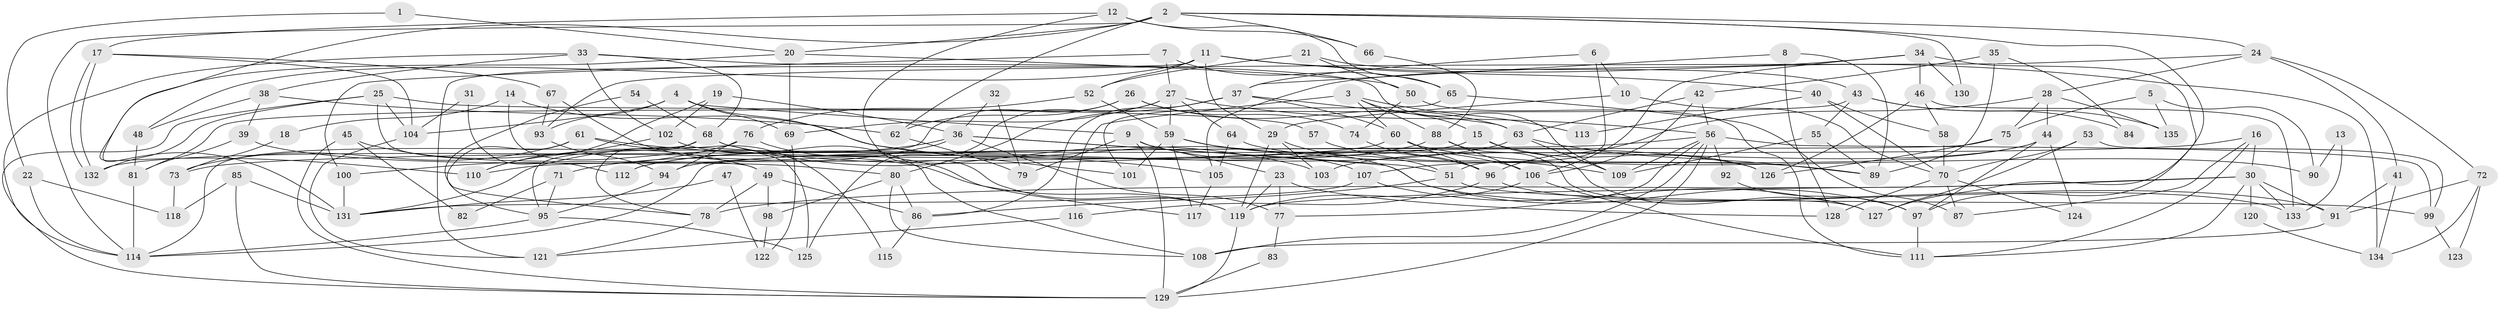 // Generated by graph-tools (version 1.1) at 2025/02/03/09/25 03:02:01]
// undirected, 135 vertices, 270 edges
graph export_dot {
graph [start="1"]
  node [color=gray90,style=filled];
  1;
  2;
  3;
  4;
  5;
  6;
  7;
  8;
  9;
  10;
  11;
  12;
  13;
  14;
  15;
  16;
  17;
  18;
  19;
  20;
  21;
  22;
  23;
  24;
  25;
  26;
  27;
  28;
  29;
  30;
  31;
  32;
  33;
  34;
  35;
  36;
  37;
  38;
  39;
  40;
  41;
  42;
  43;
  44;
  45;
  46;
  47;
  48;
  49;
  50;
  51;
  52;
  53;
  54;
  55;
  56;
  57;
  58;
  59;
  60;
  61;
  62;
  63;
  64;
  65;
  66;
  67;
  68;
  69;
  70;
  71;
  72;
  73;
  74;
  75;
  76;
  77;
  78;
  79;
  80;
  81;
  82;
  83;
  84;
  85;
  86;
  87;
  88;
  89;
  90;
  91;
  92;
  93;
  94;
  95;
  96;
  97;
  98;
  99;
  100;
  101;
  102;
  103;
  104;
  105;
  106;
  107;
  108;
  109;
  110;
  111;
  112;
  113;
  114;
  115;
  116;
  117;
  118;
  119;
  120;
  121;
  122;
  123;
  124;
  125;
  126;
  127;
  128;
  129;
  130;
  131;
  132;
  133;
  134;
  135;
  1 -- 20;
  1 -- 22;
  2 -- 24;
  2 -- 110;
  2 -- 20;
  2 -- 62;
  2 -- 66;
  2 -- 114;
  2 -- 127;
  2 -- 130;
  3 -- 88;
  3 -- 60;
  3 -- 15;
  3 -- 113;
  3 -- 116;
  4 -- 93;
  4 -- 101;
  4 -- 9;
  4 -- 69;
  4 -- 104;
  5 -- 75;
  5 -- 135;
  5 -- 90;
  6 -- 37;
  6 -- 10;
  6 -- 51;
  7 -- 65;
  7 -- 27;
  7 -- 100;
  8 -- 89;
  8 -- 37;
  8 -- 128;
  9 -- 96;
  9 -- 23;
  9 -- 79;
  9 -- 129;
  10 -- 29;
  10 -- 70;
  11 -- 40;
  11 -- 121;
  11 -- 29;
  11 -- 48;
  11 -- 52;
  11 -- 134;
  12 -- 17;
  12 -- 66;
  12 -- 65;
  12 -- 119;
  13 -- 133;
  13 -- 90;
  14 -- 125;
  14 -- 107;
  14 -- 18;
  15 -- 132;
  15 -- 126;
  15 -- 127;
  16 -- 30;
  16 -- 111;
  16 -- 73;
  16 -- 87;
  17 -- 104;
  17 -- 132;
  17 -- 132;
  17 -- 67;
  18 -- 73;
  19 -- 102;
  19 -- 36;
  19 -- 110;
  20 -- 69;
  20 -- 50;
  20 -- 131;
  21 -- 52;
  21 -- 50;
  21 -- 43;
  22 -- 114;
  22 -- 118;
  23 -- 119;
  23 -- 77;
  23 -- 128;
  24 -- 28;
  24 -- 93;
  24 -- 41;
  24 -- 72;
  25 -- 129;
  25 -- 104;
  25 -- 49;
  25 -- 57;
  25 -- 132;
  26 -- 62;
  26 -- 95;
  26 -- 63;
  26 -- 74;
  27 -- 56;
  27 -- 64;
  27 -- 59;
  27 -- 69;
  27 -- 125;
  28 -- 75;
  28 -- 44;
  28 -- 96;
  28 -- 135;
  29 -- 51;
  29 -- 103;
  29 -- 119;
  30 -- 119;
  30 -- 91;
  30 -- 78;
  30 -- 111;
  30 -- 120;
  30 -- 133;
  31 -- 112;
  31 -- 104;
  32 -- 36;
  32 -- 79;
  33 -- 109;
  33 -- 114;
  33 -- 38;
  33 -- 68;
  33 -- 102;
  34 -- 106;
  34 -- 46;
  34 -- 97;
  34 -- 105;
  34 -- 130;
  35 -- 89;
  35 -- 42;
  35 -- 84;
  36 -- 77;
  36 -- 51;
  36 -- 71;
  36 -- 91;
  36 -- 131;
  37 -- 86;
  37 -- 63;
  37 -- 60;
  37 -- 80;
  38 -- 39;
  38 -- 48;
  38 -- 62;
  39 -- 81;
  39 -- 80;
  40 -- 58;
  40 -- 70;
  40 -- 113;
  41 -- 134;
  41 -- 91;
  42 -- 106;
  42 -- 56;
  42 -- 63;
  43 -- 81;
  43 -- 55;
  43 -- 84;
  43 -- 135;
  44 -- 97;
  44 -- 107;
  44 -- 103;
  44 -- 124;
  45 -- 129;
  45 -- 49;
  45 -- 82;
  46 -- 133;
  46 -- 126;
  46 -- 58;
  47 -- 122;
  47 -- 131;
  48 -- 81;
  49 -- 78;
  49 -- 86;
  49 -- 98;
  50 -- 111;
  50 -- 74;
  51 -- 86;
  51 -- 99;
  52 -- 59;
  52 -- 76;
  53 -- 99;
  53 -- 127;
  53 -- 70;
  54 -- 68;
  54 -- 78;
  55 -- 109;
  55 -- 89;
  56 -- 108;
  56 -- 129;
  56 -- 77;
  56 -- 92;
  56 -- 94;
  56 -- 99;
  56 -- 109;
  57 -- 109;
  58 -- 70;
  59 -- 97;
  59 -- 101;
  59 -- 106;
  59 -- 117;
  60 -- 96;
  60 -- 90;
  60 -- 110;
  61 -- 95;
  61 -- 105;
  61 -- 73;
  61 -- 115;
  62 -- 79;
  63 -- 89;
  63 -- 109;
  63 -- 112;
  64 -- 105;
  64 -- 89;
  65 -- 87;
  65 -- 101;
  66 -- 88;
  67 -- 119;
  67 -- 93;
  68 -- 103;
  68 -- 78;
  68 -- 114;
  68 -- 126;
  69 -- 122;
  70 -- 128;
  70 -- 87;
  70 -- 124;
  71 -- 95;
  71 -- 82;
  72 -- 91;
  72 -- 123;
  72 -- 134;
  73 -- 118;
  74 -- 96;
  75 -- 114;
  75 -- 126;
  76 -- 100;
  76 -- 94;
  76 -- 117;
  77 -- 83;
  78 -- 121;
  80 -- 108;
  80 -- 86;
  80 -- 98;
  81 -- 114;
  83 -- 129;
  85 -- 131;
  85 -- 129;
  85 -- 118;
  86 -- 115;
  88 -- 106;
  88 -- 127;
  88 -- 112;
  91 -- 108;
  92 -- 97;
  93 -- 94;
  94 -- 95;
  95 -- 114;
  95 -- 125;
  96 -- 116;
  96 -- 133;
  97 -- 111;
  98 -- 122;
  99 -- 123;
  100 -- 131;
  102 -- 110;
  102 -- 108;
  104 -- 121;
  105 -- 117;
  106 -- 119;
  106 -- 111;
  107 -- 131;
  107 -- 127;
  116 -- 121;
  119 -- 129;
  120 -- 134;
}
